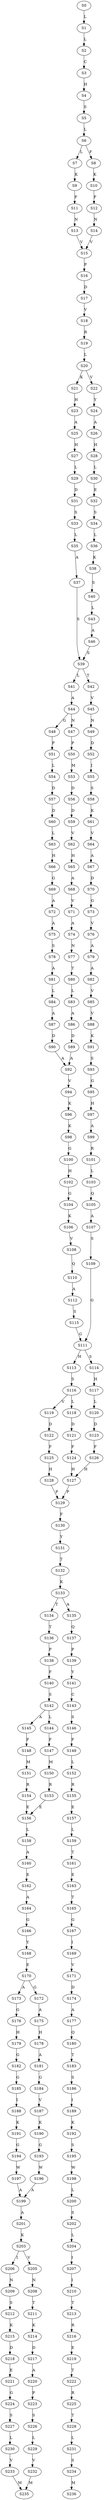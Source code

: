 strict digraph  {
	S0 -> S1 [ label = L ];
	S1 -> S2 [ label = L ];
	S2 -> S3 [ label = C ];
	S3 -> S4 [ label = H ];
	S4 -> S5 [ label = S ];
	S5 -> S6 [ label = L ];
	S6 -> S7 [ label = L ];
	S6 -> S8 [ label = F ];
	S7 -> S9 [ label = K ];
	S8 -> S10 [ label = K ];
	S9 -> S11 [ label = F ];
	S10 -> S12 [ label = F ];
	S11 -> S13 [ label = N ];
	S12 -> S14 [ label = N ];
	S13 -> S15 [ label = V ];
	S14 -> S15 [ label = V ];
	S15 -> S16 [ label = P ];
	S16 -> S17 [ label = D ];
	S17 -> S18 [ label = V ];
	S18 -> S19 [ label = R ];
	S19 -> S20 [ label = L ];
	S20 -> S21 [ label = K ];
	S20 -> S22 [ label = V ];
	S21 -> S23 [ label = H ];
	S22 -> S24 [ label = Y ];
	S23 -> S25 [ label = A ];
	S24 -> S26 [ label = A ];
	S25 -> S27 [ label = H ];
	S26 -> S28 [ label = H ];
	S27 -> S29 [ label = L ];
	S28 -> S30 [ label = L ];
	S29 -> S31 [ label = D ];
	S30 -> S32 [ label = E ];
	S31 -> S33 [ label = S ];
	S32 -> S34 [ label = S ];
	S33 -> S35 [ label = L ];
	S34 -> S36 [ label = L ];
	S35 -> S37 [ label = A ];
	S36 -> S38 [ label = K ];
	S37 -> S39 [ label = S ];
	S38 -> S40 [ label = S ];
	S39 -> S41 [ label = L ];
	S39 -> S42 [ label = T ];
	S40 -> S43 [ label = L ];
	S41 -> S44 [ label = A ];
	S42 -> S45 [ label = V ];
	S43 -> S46 [ label = A ];
	S44 -> S47 [ label = N ];
	S44 -> S48 [ label = G ];
	S45 -> S49 [ label = N ];
	S46 -> S39 [ label = S ];
	S47 -> S50 [ label = P ];
	S48 -> S51 [ label = P ];
	S49 -> S52 [ label = D ];
	S50 -> S53 [ label = M ];
	S51 -> S54 [ label = L ];
	S52 -> S55 [ label = I ];
	S53 -> S56 [ label = D ];
	S54 -> S57 [ label = D ];
	S55 -> S58 [ label = S ];
	S56 -> S59 [ label = D ];
	S57 -> S60 [ label = D ];
	S58 -> S61 [ label = K ];
	S59 -> S62 [ label = V ];
	S60 -> S63 [ label = L ];
	S61 -> S64 [ label = V ];
	S62 -> S65 [ label = H ];
	S63 -> S66 [ label = H ];
	S64 -> S67 [ label = A ];
	S65 -> S68 [ label = A ];
	S66 -> S69 [ label = G ];
	S67 -> S70 [ label = D ];
	S68 -> S71 [ label = V ];
	S69 -> S72 [ label = A ];
	S70 -> S73 [ label = G ];
	S71 -> S74 [ label = A ];
	S72 -> S75 [ label = A ];
	S73 -> S76 [ label = V ];
	S74 -> S77 [ label = N ];
	S75 -> S78 [ label = S ];
	S76 -> S79 [ label = A ];
	S77 -> S80 [ label = T ];
	S78 -> S81 [ label = A ];
	S79 -> S82 [ label = A ];
	S80 -> S83 [ label = L ];
	S81 -> S84 [ label = L ];
	S82 -> S85 [ label = V ];
	S83 -> S86 [ label = A ];
	S84 -> S87 [ label = A ];
	S85 -> S88 [ label = V ];
	S86 -> S89 [ label = D ];
	S87 -> S90 [ label = D ];
	S88 -> S91 [ label = K ];
	S89 -> S92 [ label = A ];
	S90 -> S92 [ label = A ];
	S91 -> S93 [ label = S ];
	S92 -> S94 [ label = V ];
	S93 -> S95 [ label = G ];
	S94 -> S96 [ label = K ];
	S95 -> S97 [ label = H ];
	S96 -> S98 [ label = K ];
	S97 -> S99 [ label = A ];
	S98 -> S100 [ label = G ];
	S99 -> S101 [ label = R ];
	S100 -> S102 [ label = H ];
	S101 -> S103 [ label = L ];
	S102 -> S104 [ label = G ];
	S103 -> S105 [ label = Q ];
	S104 -> S106 [ label = K ];
	S105 -> S107 [ label = A ];
	S106 -> S108 [ label = V ];
	S107 -> S109 [ label = S ];
	S108 -> S110 [ label = Q ];
	S109 -> S111 [ label = G ];
	S110 -> S112 [ label = A ];
	S111 -> S113 [ label = H ];
	S111 -> S114 [ label = S ];
	S112 -> S115 [ label = S ];
	S113 -> S116 [ label = S ];
	S114 -> S117 [ label = H ];
	S115 -> S111 [ label = G ];
	S116 -> S118 [ label = L ];
	S116 -> S119 [ label = V ];
	S117 -> S120 [ label = L ];
	S118 -> S121 [ label = D ];
	S119 -> S122 [ label = D ];
	S120 -> S123 [ label = D ];
	S121 -> S124 [ label = F ];
	S122 -> S125 [ label = F ];
	S123 -> S126 [ label = F ];
	S124 -> S127 [ label = H ];
	S125 -> S128 [ label = H ];
	S126 -> S127 [ label = H ];
	S127 -> S129 [ label = P ];
	S128 -> S129 [ label = P ];
	S129 -> S130 [ label = F ];
	S130 -> S131 [ label = Y ];
	S131 -> S132 [ label = T ];
	S132 -> S133 [ label = K ];
	S133 -> S134 [ label = T ];
	S133 -> S135 [ label = A ];
	S134 -> S136 [ label = T ];
	S135 -> S137 [ label = Q ];
	S136 -> S138 [ label = P ];
	S137 -> S139 [ label = P ];
	S138 -> S140 [ label = F ];
	S139 -> S141 [ label = Y ];
	S140 -> S142 [ label = S ];
	S141 -> S143 [ label = C ];
	S142 -> S144 [ label = L ];
	S142 -> S145 [ label = A ];
	S143 -> S146 [ label = S ];
	S144 -> S147 [ label = F ];
	S145 -> S148 [ label = F ];
	S146 -> S149 [ label = F ];
	S147 -> S150 [ label = M ];
	S148 -> S151 [ label = M ];
	S149 -> S152 [ label = L ];
	S150 -> S153 [ label = R ];
	S151 -> S154 [ label = R ];
	S152 -> S155 [ label = R ];
	S153 -> S156 [ label = E ];
	S154 -> S156 [ label = E ];
	S155 -> S157 [ label = E ];
	S156 -> S158 [ label = L ];
	S157 -> S159 [ label = L ];
	S158 -> S160 [ label = A ];
	S159 -> S161 [ label = T ];
	S160 -> S162 [ label = E ];
	S161 -> S163 [ label = E ];
	S162 -> S164 [ label = A ];
	S163 -> S165 [ label = T ];
	S164 -> S166 [ label = G ];
	S165 -> S167 [ label = G ];
	S166 -> S168 [ label = Y ];
	S167 -> S169 [ label = I ];
	S168 -> S170 [ label = E ];
	S169 -> S171 [ label = V ];
	S170 -> S172 [ label = G ];
	S170 -> S173 [ label = A ];
	S171 -> S174 [ label = D ];
	S172 -> S175 [ label = A ];
	S173 -> S176 [ label = G ];
	S174 -> S177 [ label = A ];
	S175 -> S178 [ label = H ];
	S176 -> S179 [ label = H ];
	S177 -> S180 [ label = Q ];
	S178 -> S181 [ label = A ];
	S179 -> S182 [ label = G ];
	S180 -> S183 [ label = T ];
	S181 -> S184 [ label = G ];
	S182 -> S185 [ label = G ];
	S183 -> S186 [ label = S ];
	S184 -> S187 [ label = V ];
	S185 -> S188 [ label = I ];
	S186 -> S189 [ label = I ];
	S187 -> S190 [ label = K ];
	S188 -> S191 [ label = K ];
	S189 -> S192 [ label = K ];
	S190 -> S193 [ label = G ];
	S191 -> S194 [ label = G ];
	S192 -> S195 [ label = S ];
	S193 -> S196 [ label = W ];
	S194 -> S197 [ label = W ];
	S195 -> S198 [ label = W ];
	S196 -> S199 [ label = A ];
	S197 -> S199 [ label = A ];
	S198 -> S200 [ label = L ];
	S199 -> S201 [ label = A ];
	S200 -> S202 [ label = S ];
	S201 -> S203 [ label = K ];
	S202 -> S204 [ label = L ];
	S203 -> S205 [ label = V ];
	S203 -> S206 [ label = I ];
	S204 -> S207 [ label = I ];
	S205 -> S208 [ label = N ];
	S206 -> S209 [ label = N ];
	S207 -> S210 [ label = I ];
	S208 -> S211 [ label = T ];
	S209 -> S212 [ label = S ];
	S210 -> S213 [ label = T ];
	S211 -> S214 [ label = K ];
	S212 -> S215 [ label = K ];
	S213 -> S216 [ label = R ];
	S214 -> S217 [ label = D ];
	S215 -> S218 [ label = D ];
	S216 -> S219 [ label = E ];
	S217 -> S220 [ label = A ];
	S218 -> S221 [ label = E ];
	S219 -> S222 [ label = T ];
	S220 -> S223 [ label = P ];
	S221 -> S224 [ label = G ];
	S222 -> S225 [ label = R ];
	S223 -> S226 [ label = S ];
	S224 -> S227 [ label = S ];
	S225 -> S228 [ label = T ];
	S226 -> S229 [ label = L ];
	S227 -> S230 [ label = L ];
	S228 -> S231 [ label = L ];
	S229 -> S232 [ label = V ];
	S230 -> S233 [ label = V ];
	S231 -> S234 [ label = S ];
	S232 -> S235 [ label = M ];
	S233 -> S235 [ label = M ];
	S234 -> S236 [ label = M ];
}

